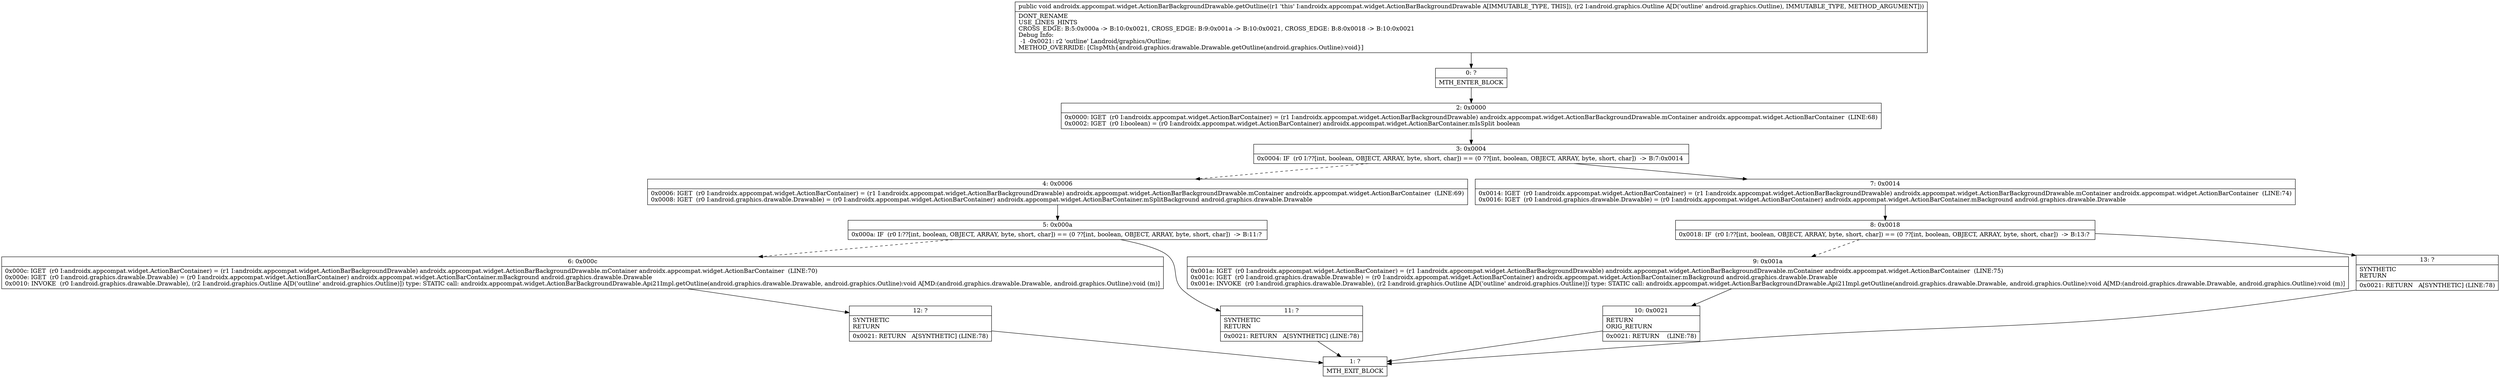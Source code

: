 digraph "CFG forandroidx.appcompat.widget.ActionBarBackgroundDrawable.getOutline(Landroid\/graphics\/Outline;)V" {
Node_0 [shape=record,label="{0\:\ ?|MTH_ENTER_BLOCK\l}"];
Node_2 [shape=record,label="{2\:\ 0x0000|0x0000: IGET  (r0 I:androidx.appcompat.widget.ActionBarContainer) = (r1 I:androidx.appcompat.widget.ActionBarBackgroundDrawable) androidx.appcompat.widget.ActionBarBackgroundDrawable.mContainer androidx.appcompat.widget.ActionBarContainer  (LINE:68)\l0x0002: IGET  (r0 I:boolean) = (r0 I:androidx.appcompat.widget.ActionBarContainer) androidx.appcompat.widget.ActionBarContainer.mIsSplit boolean \l}"];
Node_3 [shape=record,label="{3\:\ 0x0004|0x0004: IF  (r0 I:??[int, boolean, OBJECT, ARRAY, byte, short, char]) == (0 ??[int, boolean, OBJECT, ARRAY, byte, short, char])  \-\> B:7:0x0014 \l}"];
Node_4 [shape=record,label="{4\:\ 0x0006|0x0006: IGET  (r0 I:androidx.appcompat.widget.ActionBarContainer) = (r1 I:androidx.appcompat.widget.ActionBarBackgroundDrawable) androidx.appcompat.widget.ActionBarBackgroundDrawable.mContainer androidx.appcompat.widget.ActionBarContainer  (LINE:69)\l0x0008: IGET  (r0 I:android.graphics.drawable.Drawable) = (r0 I:androidx.appcompat.widget.ActionBarContainer) androidx.appcompat.widget.ActionBarContainer.mSplitBackground android.graphics.drawable.Drawable \l}"];
Node_5 [shape=record,label="{5\:\ 0x000a|0x000a: IF  (r0 I:??[int, boolean, OBJECT, ARRAY, byte, short, char]) == (0 ??[int, boolean, OBJECT, ARRAY, byte, short, char])  \-\> B:11:? \l}"];
Node_6 [shape=record,label="{6\:\ 0x000c|0x000c: IGET  (r0 I:androidx.appcompat.widget.ActionBarContainer) = (r1 I:androidx.appcompat.widget.ActionBarBackgroundDrawable) androidx.appcompat.widget.ActionBarBackgroundDrawable.mContainer androidx.appcompat.widget.ActionBarContainer  (LINE:70)\l0x000e: IGET  (r0 I:android.graphics.drawable.Drawable) = (r0 I:androidx.appcompat.widget.ActionBarContainer) androidx.appcompat.widget.ActionBarContainer.mBackground android.graphics.drawable.Drawable \l0x0010: INVOKE  (r0 I:android.graphics.drawable.Drawable), (r2 I:android.graphics.Outline A[D('outline' android.graphics.Outline)]) type: STATIC call: androidx.appcompat.widget.ActionBarBackgroundDrawable.Api21Impl.getOutline(android.graphics.drawable.Drawable, android.graphics.Outline):void A[MD:(android.graphics.drawable.Drawable, android.graphics.Outline):void (m)]\l}"];
Node_12 [shape=record,label="{12\:\ ?|SYNTHETIC\lRETURN\l|0x0021: RETURN   A[SYNTHETIC] (LINE:78)\l}"];
Node_1 [shape=record,label="{1\:\ ?|MTH_EXIT_BLOCK\l}"];
Node_11 [shape=record,label="{11\:\ ?|SYNTHETIC\lRETURN\l|0x0021: RETURN   A[SYNTHETIC] (LINE:78)\l}"];
Node_7 [shape=record,label="{7\:\ 0x0014|0x0014: IGET  (r0 I:androidx.appcompat.widget.ActionBarContainer) = (r1 I:androidx.appcompat.widget.ActionBarBackgroundDrawable) androidx.appcompat.widget.ActionBarBackgroundDrawable.mContainer androidx.appcompat.widget.ActionBarContainer  (LINE:74)\l0x0016: IGET  (r0 I:android.graphics.drawable.Drawable) = (r0 I:androidx.appcompat.widget.ActionBarContainer) androidx.appcompat.widget.ActionBarContainer.mBackground android.graphics.drawable.Drawable \l}"];
Node_8 [shape=record,label="{8\:\ 0x0018|0x0018: IF  (r0 I:??[int, boolean, OBJECT, ARRAY, byte, short, char]) == (0 ??[int, boolean, OBJECT, ARRAY, byte, short, char])  \-\> B:13:? \l}"];
Node_9 [shape=record,label="{9\:\ 0x001a|0x001a: IGET  (r0 I:androidx.appcompat.widget.ActionBarContainer) = (r1 I:androidx.appcompat.widget.ActionBarBackgroundDrawable) androidx.appcompat.widget.ActionBarBackgroundDrawable.mContainer androidx.appcompat.widget.ActionBarContainer  (LINE:75)\l0x001c: IGET  (r0 I:android.graphics.drawable.Drawable) = (r0 I:androidx.appcompat.widget.ActionBarContainer) androidx.appcompat.widget.ActionBarContainer.mBackground android.graphics.drawable.Drawable \l0x001e: INVOKE  (r0 I:android.graphics.drawable.Drawable), (r2 I:android.graphics.Outline A[D('outline' android.graphics.Outline)]) type: STATIC call: androidx.appcompat.widget.ActionBarBackgroundDrawable.Api21Impl.getOutline(android.graphics.drawable.Drawable, android.graphics.Outline):void A[MD:(android.graphics.drawable.Drawable, android.graphics.Outline):void (m)]\l}"];
Node_10 [shape=record,label="{10\:\ 0x0021|RETURN\lORIG_RETURN\l|0x0021: RETURN    (LINE:78)\l}"];
Node_13 [shape=record,label="{13\:\ ?|SYNTHETIC\lRETURN\l|0x0021: RETURN   A[SYNTHETIC] (LINE:78)\l}"];
MethodNode[shape=record,label="{public void androidx.appcompat.widget.ActionBarBackgroundDrawable.getOutline((r1 'this' I:androidx.appcompat.widget.ActionBarBackgroundDrawable A[IMMUTABLE_TYPE, THIS]), (r2 I:android.graphics.Outline A[D('outline' android.graphics.Outline), IMMUTABLE_TYPE, METHOD_ARGUMENT]))  | DONT_RENAME\lUSE_LINES_HINTS\lCROSS_EDGE: B:5:0x000a \-\> B:10:0x0021, CROSS_EDGE: B:9:0x001a \-\> B:10:0x0021, CROSS_EDGE: B:8:0x0018 \-\> B:10:0x0021\lDebug Info:\l  \-1 \-0x0021: r2 'outline' Landroid\/graphics\/Outline;\lMETHOD_OVERRIDE: [ClspMth\{android.graphics.drawable.Drawable.getOutline(android.graphics.Outline):void\}]\l}"];
MethodNode -> Node_0;Node_0 -> Node_2;
Node_2 -> Node_3;
Node_3 -> Node_4[style=dashed];
Node_3 -> Node_7;
Node_4 -> Node_5;
Node_5 -> Node_6[style=dashed];
Node_5 -> Node_11;
Node_6 -> Node_12;
Node_12 -> Node_1;
Node_11 -> Node_1;
Node_7 -> Node_8;
Node_8 -> Node_9[style=dashed];
Node_8 -> Node_13;
Node_9 -> Node_10;
Node_10 -> Node_1;
Node_13 -> Node_1;
}

